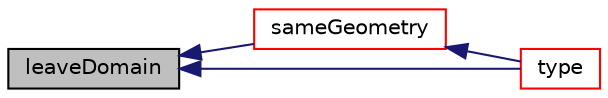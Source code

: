 digraph "leaveDomain"
{
  bgcolor="transparent";
  edge [fontname="Helvetica",fontsize="10",labelfontname="Helvetica",labelfontsize="10"];
  node [fontname="Helvetica",fontsize="10",shape=record];
  rankdir="LR";
  Node1 [label="leaveDomain",height=0.2,width=0.4,color="black", fillcolor="grey75", style="filled", fontcolor="black"];
  Node1 -> Node2 [dir="back",color="midnightblue",fontsize="10",style="solid",fontname="Helvetica"];
  Node2 [label="sameGeometry",height=0.2,width=0.4,color="red",URL="$a00211.html#ab5a14c5e75997014cd105892e67d2143",tooltip="Check for identical geometrical data. Used for cyclics checking. "];
  Node2 -> Node3 [dir="back",color="midnightblue",fontsize="10",style="solid",fontname="Helvetica"];
  Node3 [label="type",height=0.2,width=0.4,color="red",URL="$a00211.html#a60180aeeb4235b2c00943bb669d82f08"];
  Node1 -> Node3 [dir="back",color="midnightblue",fontsize="10",style="solid",fontname="Helvetica"];
}
